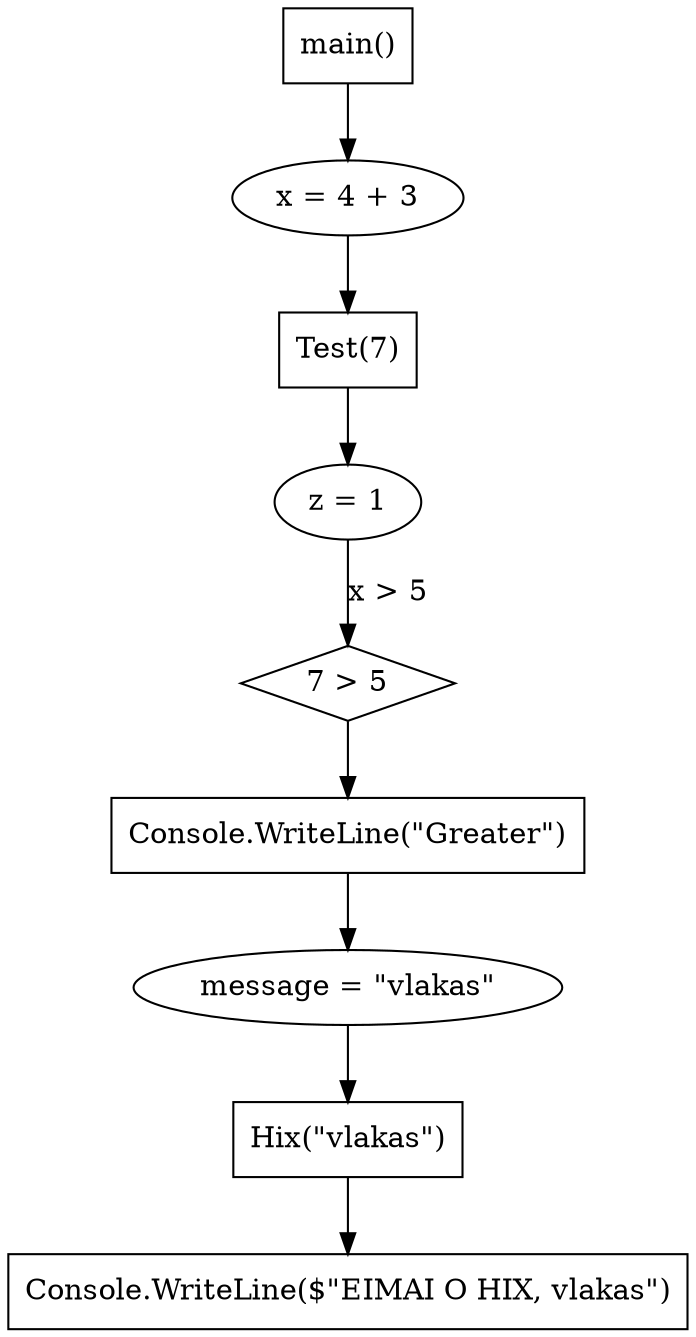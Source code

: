 digraph Flowchart {
    Node0 [shape=box, label="main()"];
    Node1 [shape=ellipse, label="x = 4 + 3"];
    Node0 -> Node1;
    Node2 [shape=box, label="Test(7)"];
    Node1 -> Node2;
    Node3 [shape=ellipse, label="z = 1"];
    Node2 -> Node3;
    Node3 -> Node4 [label="x > 5"];
    Node4 [shape=diamond, label="7 > 5"];
    Node5 [shape=box, label="Console.WriteLine(\"Greater\")"];
    Node4 -> Node5;
    Node6 [shape=ellipse, label="message = \"vlakas\""];
    Node5 -> Node6;
    Node7 [shape=box, label="Hix(\"vlakas\")"];
    Node6 -> Node7;
    Node8 [shape=box, label="Console.WriteLine($\"EIMAI O HIX, vlakas\")"];
    Node7 -> Node8;
}
